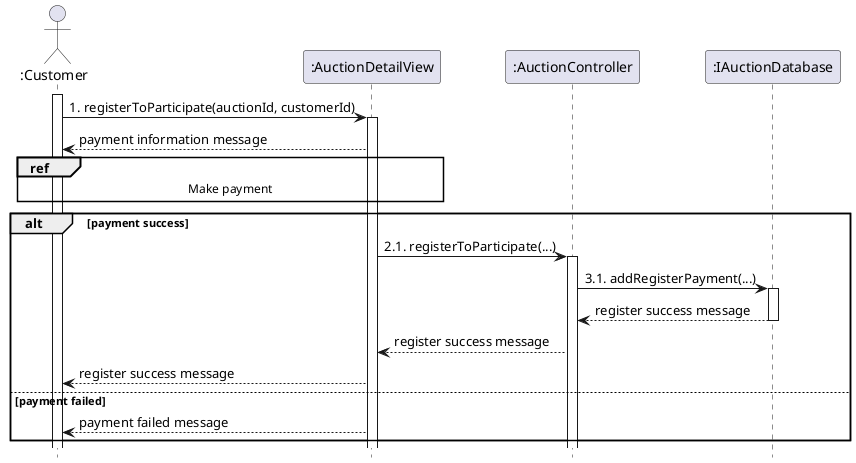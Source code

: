 @startuml register_to_participate
hide footbox

actor ":Customer" as customer
participant ":AuctionDetailView" as view
participant ":AuctionController" as controller
participant ":IAuctionDatabase" as auction

autonumber 1 1 "0."

customer ++
customer -> view ++: registerToParticipate(auctionId, customerId)
autonumber stop
view --> customer: payment information message
ref over customer, view: Make payment
alt payment success
    view -> controller ++ : 2.1. registerToParticipate(...)
    controller -> auction ++ : 3.1. addRegisterPayment(...)
    auction --> controller --: register success message
    controller --> view: register success message
    view --> customer : register success message
else payment failed
    view --> customer : payment failed message
end

@enduml